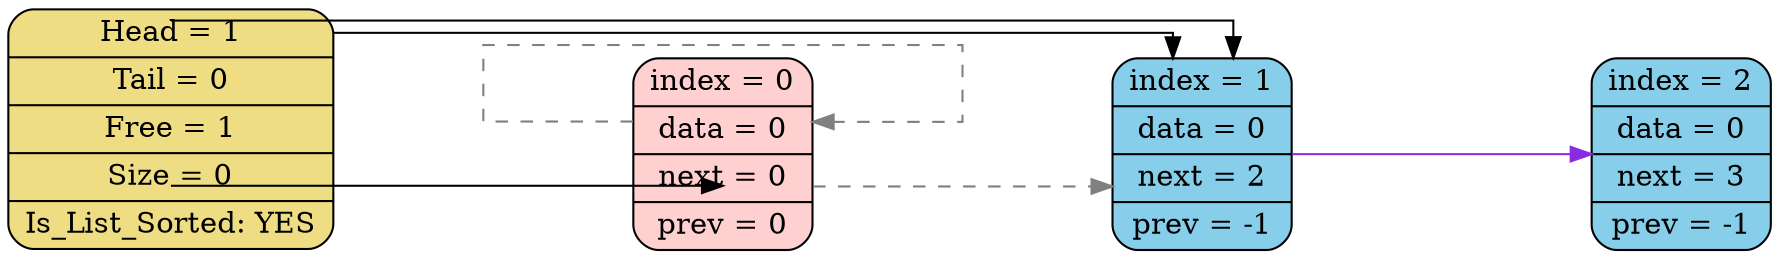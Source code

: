 digraph List
{
  rankdir = LR;
  splines = ortho;
  ranksep = 2;
  node[fontsize=14];
  edge[color="black",fontcolor="blue",fontsize=12];
  header[shape = Mrecord, style = filled, fillcolor = "lightgoldenrod",label = " <head> Head = 1 | <tail> Tail = 0 | <free> Free = 1 | <size> Size = 0 | Is_List_Sorted: YES"];
  node0  -> node1[color = "webgray", style = "dashed"];
  node0 -> node0 [color = "webgray", style = "dashed"];
  node0[shape = Mrecord, style = filled,label = " <index> index = 0 | data = 0 | <next_idx> next = 0 | <prev_idx> prev = 0",fillcolor = "#FFD0D0"];
  node1[shape = Mrecord, style = filled,label = " <index> index = 1 | data = 0 | <next_idx> next = 2 | <prev_idx> prev = -1",fillcolor = "skyblue"];
  node2[shape = Mrecord, style = filled,label = " <index> index = 2 | data = 0 | <next_idx> next = 3 | <prev_idx> prev = -1",fillcolor = "skyblue"];
  node1 : <next_idx> -> node2 : <next_idx> [color = "blueviolet"];
  header : <head> -> node1 : <index> ;
  header : <tail> -> node0 : <index> ;
  header : <free> -> node1 : <index>;
}
